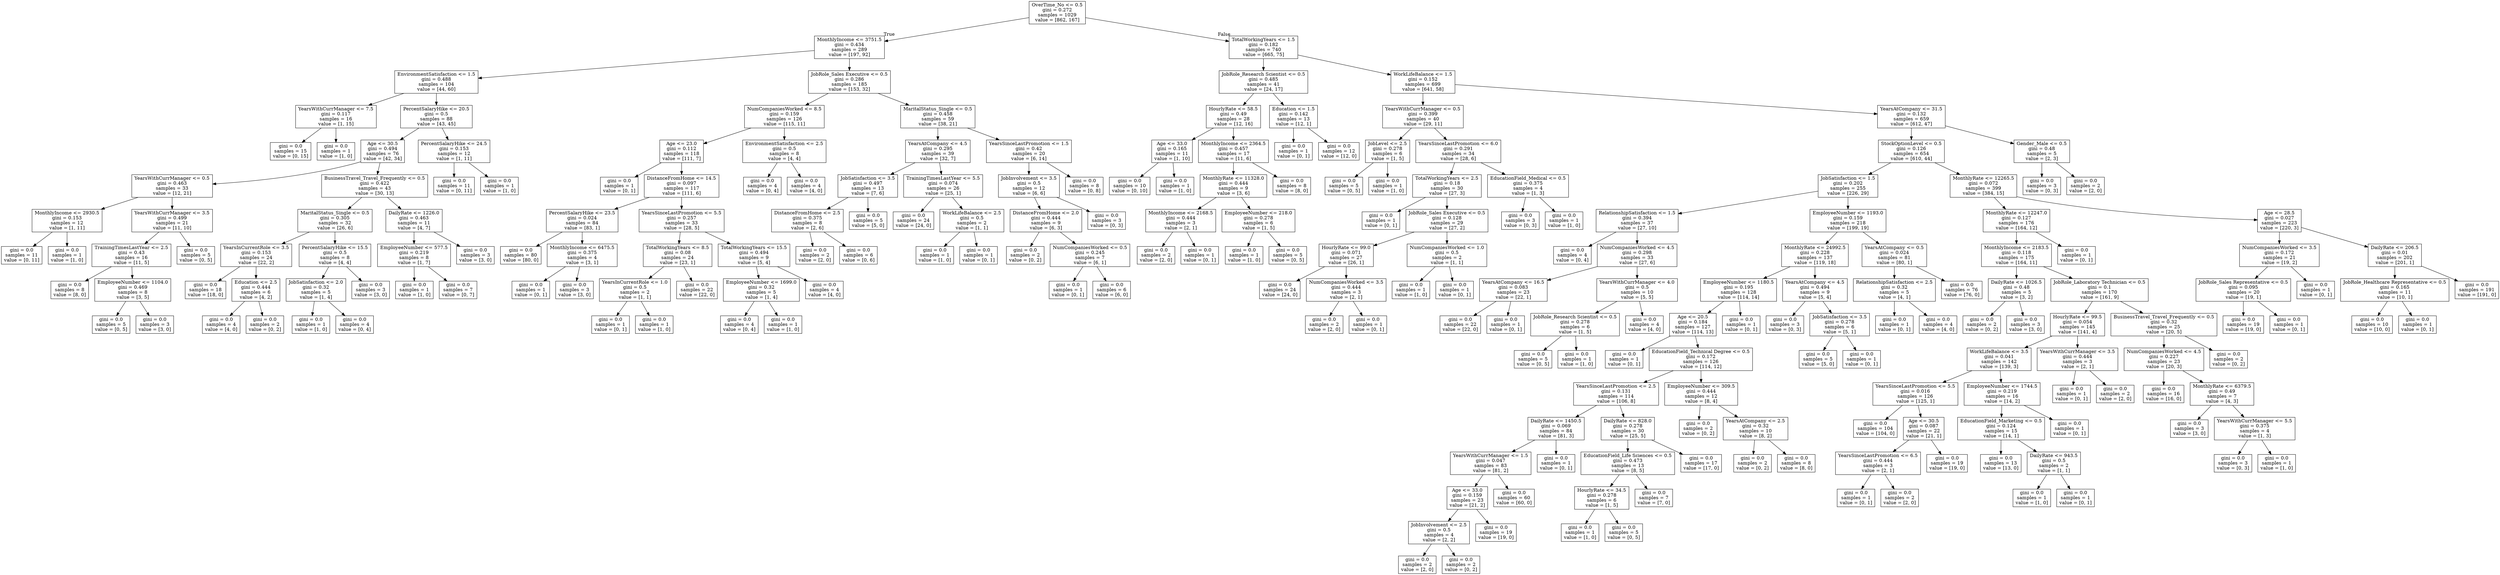 digraph Tree {
node [shape=box] ;
0 [label="OverTime_No <= 0.5\ngini = 0.272\nsamples = 1029\nvalue = [862, 167]"] ;
1 [label="MonthlyIncome <= 3751.5\ngini = 0.434\nsamples = 289\nvalue = [197, 92]"] ;
0 -> 1 [labeldistance=2.5, labelangle=45, headlabel="True"] ;
2 [label="EnvironmentSatisfaction <= 1.5\ngini = 0.488\nsamples = 104\nvalue = [44, 60]"] ;
1 -> 2 ;
3 [label="YearsWithCurrManager <= 7.5\ngini = 0.117\nsamples = 16\nvalue = [1, 15]"] ;
2 -> 3 ;
4 [label="gini = 0.0\nsamples = 15\nvalue = [0, 15]"] ;
3 -> 4 ;
5 [label="gini = 0.0\nsamples = 1\nvalue = [1, 0]"] ;
3 -> 5 ;
6 [label="PercentSalaryHike <= 20.5\ngini = 0.5\nsamples = 88\nvalue = [43, 45]"] ;
2 -> 6 ;
7 [label="Age <= 30.5\ngini = 0.494\nsamples = 76\nvalue = [42, 34]"] ;
6 -> 7 ;
8 [label="YearsWithCurrManager <= 0.5\ngini = 0.463\nsamples = 33\nvalue = [12, 21]"] ;
7 -> 8 ;
9 [label="MonthlyIncome <= 2930.5\ngini = 0.153\nsamples = 12\nvalue = [1, 11]"] ;
8 -> 9 ;
10 [label="gini = 0.0\nsamples = 11\nvalue = [0, 11]"] ;
9 -> 10 ;
11 [label="gini = 0.0\nsamples = 1\nvalue = [1, 0]"] ;
9 -> 11 ;
12 [label="YearsWithCurrManager <= 3.5\ngini = 0.499\nsamples = 21\nvalue = [11, 10]"] ;
8 -> 12 ;
13 [label="TrainingTimesLastYear <= 2.5\ngini = 0.43\nsamples = 16\nvalue = [11, 5]"] ;
12 -> 13 ;
14 [label="gini = 0.0\nsamples = 8\nvalue = [8, 0]"] ;
13 -> 14 ;
15 [label="EmployeeNumber <= 1104.0\ngini = 0.469\nsamples = 8\nvalue = [3, 5]"] ;
13 -> 15 ;
16 [label="gini = 0.0\nsamples = 5\nvalue = [0, 5]"] ;
15 -> 16 ;
17 [label="gini = 0.0\nsamples = 3\nvalue = [3, 0]"] ;
15 -> 17 ;
18 [label="gini = 0.0\nsamples = 5\nvalue = [0, 5]"] ;
12 -> 18 ;
19 [label="BusinessTravel_Travel_Frequently <= 0.5\ngini = 0.422\nsamples = 43\nvalue = [30, 13]"] ;
7 -> 19 ;
20 [label="MaritalStatus_Single <= 0.5\ngini = 0.305\nsamples = 32\nvalue = [26, 6]"] ;
19 -> 20 ;
21 [label="YearsInCurrentRole <= 3.5\ngini = 0.153\nsamples = 24\nvalue = [22, 2]"] ;
20 -> 21 ;
22 [label="gini = 0.0\nsamples = 18\nvalue = [18, 0]"] ;
21 -> 22 ;
23 [label="Education <= 2.5\ngini = 0.444\nsamples = 6\nvalue = [4, 2]"] ;
21 -> 23 ;
24 [label="gini = 0.0\nsamples = 4\nvalue = [4, 0]"] ;
23 -> 24 ;
25 [label="gini = 0.0\nsamples = 2\nvalue = [0, 2]"] ;
23 -> 25 ;
26 [label="PercentSalaryHike <= 15.5\ngini = 0.5\nsamples = 8\nvalue = [4, 4]"] ;
20 -> 26 ;
27 [label="JobSatisfaction <= 2.0\ngini = 0.32\nsamples = 5\nvalue = [1, 4]"] ;
26 -> 27 ;
28 [label="gini = 0.0\nsamples = 1\nvalue = [1, 0]"] ;
27 -> 28 ;
29 [label="gini = 0.0\nsamples = 4\nvalue = [0, 4]"] ;
27 -> 29 ;
30 [label="gini = 0.0\nsamples = 3\nvalue = [3, 0]"] ;
26 -> 30 ;
31 [label="DailyRate <= 1226.0\ngini = 0.463\nsamples = 11\nvalue = [4, 7]"] ;
19 -> 31 ;
32 [label="EmployeeNumber <= 577.5\ngini = 0.219\nsamples = 8\nvalue = [1, 7]"] ;
31 -> 32 ;
33 [label="gini = 0.0\nsamples = 1\nvalue = [1, 0]"] ;
32 -> 33 ;
34 [label="gini = 0.0\nsamples = 7\nvalue = [0, 7]"] ;
32 -> 34 ;
35 [label="gini = 0.0\nsamples = 3\nvalue = [3, 0]"] ;
31 -> 35 ;
36 [label="PercentSalaryHike <= 24.5\ngini = 0.153\nsamples = 12\nvalue = [1, 11]"] ;
6 -> 36 ;
37 [label="gini = 0.0\nsamples = 11\nvalue = [0, 11]"] ;
36 -> 37 ;
38 [label="gini = 0.0\nsamples = 1\nvalue = [1, 0]"] ;
36 -> 38 ;
39 [label="JobRole_Sales Executive <= 0.5\ngini = 0.286\nsamples = 185\nvalue = [153, 32]"] ;
1 -> 39 ;
40 [label="NumCompaniesWorked <= 8.5\ngini = 0.159\nsamples = 126\nvalue = [115, 11]"] ;
39 -> 40 ;
41 [label="Age <= 23.0\ngini = 0.112\nsamples = 118\nvalue = [111, 7]"] ;
40 -> 41 ;
42 [label="gini = 0.0\nsamples = 1\nvalue = [0, 1]"] ;
41 -> 42 ;
43 [label="DistanceFromHome <= 14.5\ngini = 0.097\nsamples = 117\nvalue = [111, 6]"] ;
41 -> 43 ;
44 [label="PercentSalaryHike <= 23.5\ngini = 0.024\nsamples = 84\nvalue = [83, 1]"] ;
43 -> 44 ;
45 [label="gini = 0.0\nsamples = 80\nvalue = [80, 0]"] ;
44 -> 45 ;
46 [label="MonthlyIncome <= 6475.5\ngini = 0.375\nsamples = 4\nvalue = [3, 1]"] ;
44 -> 46 ;
47 [label="gini = 0.0\nsamples = 1\nvalue = [0, 1]"] ;
46 -> 47 ;
48 [label="gini = 0.0\nsamples = 3\nvalue = [3, 0]"] ;
46 -> 48 ;
49 [label="YearsSinceLastPromotion <= 5.5\ngini = 0.257\nsamples = 33\nvalue = [28, 5]"] ;
43 -> 49 ;
50 [label="TotalWorkingYears <= 8.5\ngini = 0.08\nsamples = 24\nvalue = [23, 1]"] ;
49 -> 50 ;
51 [label="YearsInCurrentRole <= 1.0\ngini = 0.5\nsamples = 2\nvalue = [1, 1]"] ;
50 -> 51 ;
52 [label="gini = 0.0\nsamples = 1\nvalue = [0, 1]"] ;
51 -> 52 ;
53 [label="gini = 0.0\nsamples = 1\nvalue = [1, 0]"] ;
51 -> 53 ;
54 [label="gini = 0.0\nsamples = 22\nvalue = [22, 0]"] ;
50 -> 54 ;
55 [label="TotalWorkingYears <= 15.5\ngini = 0.494\nsamples = 9\nvalue = [5, 4]"] ;
49 -> 55 ;
56 [label="EmployeeNumber <= 1699.0\ngini = 0.32\nsamples = 5\nvalue = [1, 4]"] ;
55 -> 56 ;
57 [label="gini = 0.0\nsamples = 4\nvalue = [0, 4]"] ;
56 -> 57 ;
58 [label="gini = 0.0\nsamples = 1\nvalue = [1, 0]"] ;
56 -> 58 ;
59 [label="gini = 0.0\nsamples = 4\nvalue = [4, 0]"] ;
55 -> 59 ;
60 [label="EnvironmentSatisfaction <= 2.5\ngini = 0.5\nsamples = 8\nvalue = [4, 4]"] ;
40 -> 60 ;
61 [label="gini = 0.0\nsamples = 4\nvalue = [0, 4]"] ;
60 -> 61 ;
62 [label="gini = 0.0\nsamples = 4\nvalue = [4, 0]"] ;
60 -> 62 ;
63 [label="MaritalStatus_Single <= 0.5\ngini = 0.458\nsamples = 59\nvalue = [38, 21]"] ;
39 -> 63 ;
64 [label="YearsAtCompany <= 4.5\ngini = 0.295\nsamples = 39\nvalue = [32, 7]"] ;
63 -> 64 ;
65 [label="JobSatisfaction <= 3.5\ngini = 0.497\nsamples = 13\nvalue = [7, 6]"] ;
64 -> 65 ;
66 [label="DistanceFromHome <= 2.5\ngini = 0.375\nsamples = 8\nvalue = [2, 6]"] ;
65 -> 66 ;
67 [label="gini = 0.0\nsamples = 2\nvalue = [2, 0]"] ;
66 -> 67 ;
68 [label="gini = 0.0\nsamples = 6\nvalue = [0, 6]"] ;
66 -> 68 ;
69 [label="gini = 0.0\nsamples = 5\nvalue = [5, 0]"] ;
65 -> 69 ;
70 [label="TrainingTimesLastYear <= 5.5\ngini = 0.074\nsamples = 26\nvalue = [25, 1]"] ;
64 -> 70 ;
71 [label="gini = 0.0\nsamples = 24\nvalue = [24, 0]"] ;
70 -> 71 ;
72 [label="WorkLifeBalance <= 2.5\ngini = 0.5\nsamples = 2\nvalue = [1, 1]"] ;
70 -> 72 ;
73 [label="gini = 0.0\nsamples = 1\nvalue = [1, 0]"] ;
72 -> 73 ;
74 [label="gini = 0.0\nsamples = 1\nvalue = [0, 1]"] ;
72 -> 74 ;
75 [label="YearsSinceLastPromotion <= 1.5\ngini = 0.42\nsamples = 20\nvalue = [6, 14]"] ;
63 -> 75 ;
76 [label="JobInvolvement <= 3.5\ngini = 0.5\nsamples = 12\nvalue = [6, 6]"] ;
75 -> 76 ;
77 [label="DistanceFromHome <= 2.0\ngini = 0.444\nsamples = 9\nvalue = [6, 3]"] ;
76 -> 77 ;
78 [label="gini = 0.0\nsamples = 2\nvalue = [0, 2]"] ;
77 -> 78 ;
79 [label="NumCompaniesWorked <= 0.5\ngini = 0.245\nsamples = 7\nvalue = [6, 1]"] ;
77 -> 79 ;
80 [label="gini = 0.0\nsamples = 1\nvalue = [0, 1]"] ;
79 -> 80 ;
81 [label="gini = 0.0\nsamples = 6\nvalue = [6, 0]"] ;
79 -> 81 ;
82 [label="gini = 0.0\nsamples = 3\nvalue = [0, 3]"] ;
76 -> 82 ;
83 [label="gini = 0.0\nsamples = 8\nvalue = [0, 8]"] ;
75 -> 83 ;
84 [label="TotalWorkingYears <= 1.5\ngini = 0.182\nsamples = 740\nvalue = [665, 75]"] ;
0 -> 84 [labeldistance=2.5, labelangle=-45, headlabel="False"] ;
85 [label="JobRole_Research Scientist <= 0.5\ngini = 0.485\nsamples = 41\nvalue = [24, 17]"] ;
84 -> 85 ;
86 [label="HourlyRate <= 58.5\ngini = 0.49\nsamples = 28\nvalue = [12, 16]"] ;
85 -> 86 ;
87 [label="Age <= 33.0\ngini = 0.165\nsamples = 11\nvalue = [1, 10]"] ;
86 -> 87 ;
88 [label="gini = 0.0\nsamples = 10\nvalue = [0, 10]"] ;
87 -> 88 ;
89 [label="gini = 0.0\nsamples = 1\nvalue = [1, 0]"] ;
87 -> 89 ;
90 [label="MonthlyIncome <= 2364.5\ngini = 0.457\nsamples = 17\nvalue = [11, 6]"] ;
86 -> 90 ;
91 [label="MonthlyRate <= 11328.0\ngini = 0.444\nsamples = 9\nvalue = [3, 6]"] ;
90 -> 91 ;
92 [label="MonthlyIncome <= 2168.5\ngini = 0.444\nsamples = 3\nvalue = [2, 1]"] ;
91 -> 92 ;
93 [label="gini = 0.0\nsamples = 2\nvalue = [2, 0]"] ;
92 -> 93 ;
94 [label="gini = 0.0\nsamples = 1\nvalue = [0, 1]"] ;
92 -> 94 ;
95 [label="EmployeeNumber <= 218.0\ngini = 0.278\nsamples = 6\nvalue = [1, 5]"] ;
91 -> 95 ;
96 [label="gini = 0.0\nsamples = 1\nvalue = [1, 0]"] ;
95 -> 96 ;
97 [label="gini = 0.0\nsamples = 5\nvalue = [0, 5]"] ;
95 -> 97 ;
98 [label="gini = 0.0\nsamples = 8\nvalue = [8, 0]"] ;
90 -> 98 ;
99 [label="Education <= 1.5\ngini = 0.142\nsamples = 13\nvalue = [12, 1]"] ;
85 -> 99 ;
100 [label="gini = 0.0\nsamples = 1\nvalue = [0, 1]"] ;
99 -> 100 ;
101 [label="gini = 0.0\nsamples = 12\nvalue = [12, 0]"] ;
99 -> 101 ;
102 [label="WorkLifeBalance <= 1.5\ngini = 0.152\nsamples = 699\nvalue = [641, 58]"] ;
84 -> 102 ;
103 [label="YearsWithCurrManager <= 0.5\ngini = 0.399\nsamples = 40\nvalue = [29, 11]"] ;
102 -> 103 ;
104 [label="JobLevel <= 2.5\ngini = 0.278\nsamples = 6\nvalue = [1, 5]"] ;
103 -> 104 ;
105 [label="gini = 0.0\nsamples = 5\nvalue = [0, 5]"] ;
104 -> 105 ;
106 [label="gini = 0.0\nsamples = 1\nvalue = [1, 0]"] ;
104 -> 106 ;
107 [label="YearsSinceLastPromotion <= 6.0\ngini = 0.291\nsamples = 34\nvalue = [28, 6]"] ;
103 -> 107 ;
108 [label="TotalWorkingYears <= 2.5\ngini = 0.18\nsamples = 30\nvalue = [27, 3]"] ;
107 -> 108 ;
109 [label="gini = 0.0\nsamples = 1\nvalue = [0, 1]"] ;
108 -> 109 ;
110 [label="JobRole_Sales Executive <= 0.5\ngini = 0.128\nsamples = 29\nvalue = [27, 2]"] ;
108 -> 110 ;
111 [label="HourlyRate <= 99.0\ngini = 0.071\nsamples = 27\nvalue = [26, 1]"] ;
110 -> 111 ;
112 [label="gini = 0.0\nsamples = 24\nvalue = [24, 0]"] ;
111 -> 112 ;
113 [label="NumCompaniesWorked <= 3.5\ngini = 0.444\nsamples = 3\nvalue = [2, 1]"] ;
111 -> 113 ;
114 [label="gini = 0.0\nsamples = 2\nvalue = [2, 0]"] ;
113 -> 114 ;
115 [label="gini = 0.0\nsamples = 1\nvalue = [0, 1]"] ;
113 -> 115 ;
116 [label="NumCompaniesWorked <= 1.0\ngini = 0.5\nsamples = 2\nvalue = [1, 1]"] ;
110 -> 116 ;
117 [label="gini = 0.0\nsamples = 1\nvalue = [1, 0]"] ;
116 -> 117 ;
118 [label="gini = 0.0\nsamples = 1\nvalue = [0, 1]"] ;
116 -> 118 ;
119 [label="EducationField_Medical <= 0.5\ngini = 0.375\nsamples = 4\nvalue = [1, 3]"] ;
107 -> 119 ;
120 [label="gini = 0.0\nsamples = 3\nvalue = [0, 3]"] ;
119 -> 120 ;
121 [label="gini = 0.0\nsamples = 1\nvalue = [1, 0]"] ;
119 -> 121 ;
122 [label="YearsAtCompany <= 31.5\ngini = 0.132\nsamples = 659\nvalue = [612, 47]"] ;
102 -> 122 ;
123 [label="StockOptionLevel <= 0.5\ngini = 0.126\nsamples = 654\nvalue = [610, 44]"] ;
122 -> 123 ;
124 [label="JobSatisfaction <= 1.5\ngini = 0.202\nsamples = 255\nvalue = [226, 29]"] ;
123 -> 124 ;
125 [label="RelationshipSatisfaction <= 1.5\ngini = 0.394\nsamples = 37\nvalue = [27, 10]"] ;
124 -> 125 ;
126 [label="gini = 0.0\nsamples = 4\nvalue = [0, 4]"] ;
125 -> 126 ;
127 [label="NumCompaniesWorked <= 4.5\ngini = 0.298\nsamples = 33\nvalue = [27, 6]"] ;
125 -> 127 ;
128 [label="YearsAtCompany <= 16.5\ngini = 0.083\nsamples = 23\nvalue = [22, 1]"] ;
127 -> 128 ;
129 [label="gini = 0.0\nsamples = 22\nvalue = [22, 0]"] ;
128 -> 129 ;
130 [label="gini = 0.0\nsamples = 1\nvalue = [0, 1]"] ;
128 -> 130 ;
131 [label="YearsWithCurrManager <= 4.0\ngini = 0.5\nsamples = 10\nvalue = [5, 5]"] ;
127 -> 131 ;
132 [label="JobRole_Research Scientist <= 0.5\ngini = 0.278\nsamples = 6\nvalue = [1, 5]"] ;
131 -> 132 ;
133 [label="gini = 0.0\nsamples = 5\nvalue = [0, 5]"] ;
132 -> 133 ;
134 [label="gini = 0.0\nsamples = 1\nvalue = [1, 0]"] ;
132 -> 134 ;
135 [label="gini = 0.0\nsamples = 4\nvalue = [4, 0]"] ;
131 -> 135 ;
136 [label="EmployeeNumber <= 1193.0\ngini = 0.159\nsamples = 218\nvalue = [199, 19]"] ;
124 -> 136 ;
137 [label="MonthlyRate <= 24992.5\ngini = 0.228\nsamples = 137\nvalue = [119, 18]"] ;
136 -> 137 ;
138 [label="EmployeeNumber <= 1180.5\ngini = 0.195\nsamples = 128\nvalue = [114, 14]"] ;
137 -> 138 ;
139 [label="Age <= 20.5\ngini = 0.184\nsamples = 127\nvalue = [114, 13]"] ;
138 -> 139 ;
140 [label="gini = 0.0\nsamples = 1\nvalue = [0, 1]"] ;
139 -> 140 ;
141 [label="EducationField_Technical Degree <= 0.5\ngini = 0.172\nsamples = 126\nvalue = [114, 12]"] ;
139 -> 141 ;
142 [label="YearsSinceLastPromotion <= 2.5\ngini = 0.131\nsamples = 114\nvalue = [106, 8]"] ;
141 -> 142 ;
143 [label="DailyRate <= 1450.5\ngini = 0.069\nsamples = 84\nvalue = [81, 3]"] ;
142 -> 143 ;
144 [label="YearsWithCurrManager <= 1.5\ngini = 0.047\nsamples = 83\nvalue = [81, 2]"] ;
143 -> 144 ;
145 [label="Age <= 33.0\ngini = 0.159\nsamples = 23\nvalue = [21, 2]"] ;
144 -> 145 ;
146 [label="JobInvolvement <= 2.5\ngini = 0.5\nsamples = 4\nvalue = [2, 2]"] ;
145 -> 146 ;
147 [label="gini = 0.0\nsamples = 2\nvalue = [2, 0]"] ;
146 -> 147 ;
148 [label="gini = 0.0\nsamples = 2\nvalue = [0, 2]"] ;
146 -> 148 ;
149 [label="gini = 0.0\nsamples = 19\nvalue = [19, 0]"] ;
145 -> 149 ;
150 [label="gini = 0.0\nsamples = 60\nvalue = [60, 0]"] ;
144 -> 150 ;
151 [label="gini = 0.0\nsamples = 1\nvalue = [0, 1]"] ;
143 -> 151 ;
152 [label="DailyRate <= 828.0\ngini = 0.278\nsamples = 30\nvalue = [25, 5]"] ;
142 -> 152 ;
153 [label="EducationField_Life Sciences <= 0.5\ngini = 0.473\nsamples = 13\nvalue = [8, 5]"] ;
152 -> 153 ;
154 [label="HourlyRate <= 34.5\ngini = 0.278\nsamples = 6\nvalue = [1, 5]"] ;
153 -> 154 ;
155 [label="gini = 0.0\nsamples = 1\nvalue = [1, 0]"] ;
154 -> 155 ;
156 [label="gini = 0.0\nsamples = 5\nvalue = [0, 5]"] ;
154 -> 156 ;
157 [label="gini = 0.0\nsamples = 7\nvalue = [7, 0]"] ;
153 -> 157 ;
158 [label="gini = 0.0\nsamples = 17\nvalue = [17, 0]"] ;
152 -> 158 ;
159 [label="EmployeeNumber <= 309.5\ngini = 0.444\nsamples = 12\nvalue = [8, 4]"] ;
141 -> 159 ;
160 [label="gini = 0.0\nsamples = 2\nvalue = [0, 2]"] ;
159 -> 160 ;
161 [label="YearsAtCompany <= 2.5\ngini = 0.32\nsamples = 10\nvalue = [8, 2]"] ;
159 -> 161 ;
162 [label="gini = 0.0\nsamples = 2\nvalue = [0, 2]"] ;
161 -> 162 ;
163 [label="gini = 0.0\nsamples = 8\nvalue = [8, 0]"] ;
161 -> 163 ;
164 [label="gini = 0.0\nsamples = 1\nvalue = [0, 1]"] ;
138 -> 164 ;
165 [label="YearsAtCompany <= 4.5\ngini = 0.494\nsamples = 9\nvalue = [5, 4]"] ;
137 -> 165 ;
166 [label="gini = 0.0\nsamples = 3\nvalue = [0, 3]"] ;
165 -> 166 ;
167 [label="JobSatisfaction <= 3.5\ngini = 0.278\nsamples = 6\nvalue = [5, 1]"] ;
165 -> 167 ;
168 [label="gini = 0.0\nsamples = 5\nvalue = [5, 0]"] ;
167 -> 168 ;
169 [label="gini = 0.0\nsamples = 1\nvalue = [0, 1]"] ;
167 -> 169 ;
170 [label="YearsAtCompany <= 0.5\ngini = 0.024\nsamples = 81\nvalue = [80, 1]"] ;
136 -> 170 ;
171 [label="RelationshipSatisfaction <= 2.5\ngini = 0.32\nsamples = 5\nvalue = [4, 1]"] ;
170 -> 171 ;
172 [label="gini = 0.0\nsamples = 1\nvalue = [0, 1]"] ;
171 -> 172 ;
173 [label="gini = 0.0\nsamples = 4\nvalue = [4, 0]"] ;
171 -> 173 ;
174 [label="gini = 0.0\nsamples = 76\nvalue = [76, 0]"] ;
170 -> 174 ;
175 [label="MonthlyRate <= 12265.5\ngini = 0.072\nsamples = 399\nvalue = [384, 15]"] ;
123 -> 175 ;
176 [label="MonthlyRate <= 12247.0\ngini = 0.127\nsamples = 176\nvalue = [164, 12]"] ;
175 -> 176 ;
177 [label="MonthlyIncome <= 2183.5\ngini = 0.118\nsamples = 175\nvalue = [164, 11]"] ;
176 -> 177 ;
178 [label="DailyRate <= 1026.5\ngini = 0.48\nsamples = 5\nvalue = [3, 2]"] ;
177 -> 178 ;
179 [label="gini = 0.0\nsamples = 2\nvalue = [0, 2]"] ;
178 -> 179 ;
180 [label="gini = 0.0\nsamples = 3\nvalue = [3, 0]"] ;
178 -> 180 ;
181 [label="JobRole_Laboratory Technician <= 0.5\ngini = 0.1\nsamples = 170\nvalue = [161, 9]"] ;
177 -> 181 ;
182 [label="HourlyRate <= 99.5\ngini = 0.054\nsamples = 145\nvalue = [141, 4]"] ;
181 -> 182 ;
183 [label="WorkLifeBalance <= 3.5\ngini = 0.041\nsamples = 142\nvalue = [139, 3]"] ;
182 -> 183 ;
184 [label="YearsSinceLastPromotion <= 5.5\ngini = 0.016\nsamples = 126\nvalue = [125, 1]"] ;
183 -> 184 ;
185 [label="gini = 0.0\nsamples = 104\nvalue = [104, 0]"] ;
184 -> 185 ;
186 [label="Age <= 30.5\ngini = 0.087\nsamples = 22\nvalue = [21, 1]"] ;
184 -> 186 ;
187 [label="YearsSinceLastPromotion <= 6.5\ngini = 0.444\nsamples = 3\nvalue = [2, 1]"] ;
186 -> 187 ;
188 [label="gini = 0.0\nsamples = 1\nvalue = [0, 1]"] ;
187 -> 188 ;
189 [label="gini = 0.0\nsamples = 2\nvalue = [2, 0]"] ;
187 -> 189 ;
190 [label="gini = 0.0\nsamples = 19\nvalue = [19, 0]"] ;
186 -> 190 ;
191 [label="EmployeeNumber <= 1744.5\ngini = 0.219\nsamples = 16\nvalue = [14, 2]"] ;
183 -> 191 ;
192 [label="EducationField_Marketing <= 0.5\ngini = 0.124\nsamples = 15\nvalue = [14, 1]"] ;
191 -> 192 ;
193 [label="gini = 0.0\nsamples = 13\nvalue = [13, 0]"] ;
192 -> 193 ;
194 [label="DailyRate <= 943.5\ngini = 0.5\nsamples = 2\nvalue = [1, 1]"] ;
192 -> 194 ;
195 [label="gini = 0.0\nsamples = 1\nvalue = [1, 0]"] ;
194 -> 195 ;
196 [label="gini = 0.0\nsamples = 1\nvalue = [0, 1]"] ;
194 -> 196 ;
197 [label="gini = 0.0\nsamples = 1\nvalue = [0, 1]"] ;
191 -> 197 ;
198 [label="YearsWithCurrManager <= 3.5\ngini = 0.444\nsamples = 3\nvalue = [2, 1]"] ;
182 -> 198 ;
199 [label="gini = 0.0\nsamples = 1\nvalue = [0, 1]"] ;
198 -> 199 ;
200 [label="gini = 0.0\nsamples = 2\nvalue = [2, 0]"] ;
198 -> 200 ;
201 [label="BusinessTravel_Travel_Frequently <= 0.5\ngini = 0.32\nsamples = 25\nvalue = [20, 5]"] ;
181 -> 201 ;
202 [label="NumCompaniesWorked <= 4.5\ngini = 0.227\nsamples = 23\nvalue = [20, 3]"] ;
201 -> 202 ;
203 [label="gini = 0.0\nsamples = 16\nvalue = [16, 0]"] ;
202 -> 203 ;
204 [label="MonthlyRate <= 6379.5\ngini = 0.49\nsamples = 7\nvalue = [4, 3]"] ;
202 -> 204 ;
205 [label="gini = 0.0\nsamples = 3\nvalue = [3, 0]"] ;
204 -> 205 ;
206 [label="YearsWithCurrManager <= 5.5\ngini = 0.375\nsamples = 4\nvalue = [1, 3]"] ;
204 -> 206 ;
207 [label="gini = 0.0\nsamples = 3\nvalue = [0, 3]"] ;
206 -> 207 ;
208 [label="gini = 0.0\nsamples = 1\nvalue = [1, 0]"] ;
206 -> 208 ;
209 [label="gini = 0.0\nsamples = 2\nvalue = [0, 2]"] ;
201 -> 209 ;
210 [label="gini = 0.0\nsamples = 1\nvalue = [0, 1]"] ;
176 -> 210 ;
211 [label="Age <= 28.5\ngini = 0.027\nsamples = 223\nvalue = [220, 3]"] ;
175 -> 211 ;
212 [label="NumCompaniesWorked <= 3.5\ngini = 0.172\nsamples = 21\nvalue = [19, 2]"] ;
211 -> 212 ;
213 [label="JobRole_Sales Representative <= 0.5\ngini = 0.095\nsamples = 20\nvalue = [19, 1]"] ;
212 -> 213 ;
214 [label="gini = 0.0\nsamples = 19\nvalue = [19, 0]"] ;
213 -> 214 ;
215 [label="gini = 0.0\nsamples = 1\nvalue = [0, 1]"] ;
213 -> 215 ;
216 [label="gini = 0.0\nsamples = 1\nvalue = [0, 1]"] ;
212 -> 216 ;
217 [label="DailyRate <= 206.5\ngini = 0.01\nsamples = 202\nvalue = [201, 1]"] ;
211 -> 217 ;
218 [label="JobRole_Healthcare Representative <= 0.5\ngini = 0.165\nsamples = 11\nvalue = [10, 1]"] ;
217 -> 218 ;
219 [label="gini = 0.0\nsamples = 10\nvalue = [10, 0]"] ;
218 -> 219 ;
220 [label="gini = 0.0\nsamples = 1\nvalue = [0, 1]"] ;
218 -> 220 ;
221 [label="gini = 0.0\nsamples = 191\nvalue = [191, 0]"] ;
217 -> 221 ;
222 [label="Gender_Male <= 0.5\ngini = 0.48\nsamples = 5\nvalue = [2, 3]"] ;
122 -> 222 ;
223 [label="gini = 0.0\nsamples = 3\nvalue = [0, 3]"] ;
222 -> 223 ;
224 [label="gini = 0.0\nsamples = 2\nvalue = [2, 0]"] ;
222 -> 224 ;
}